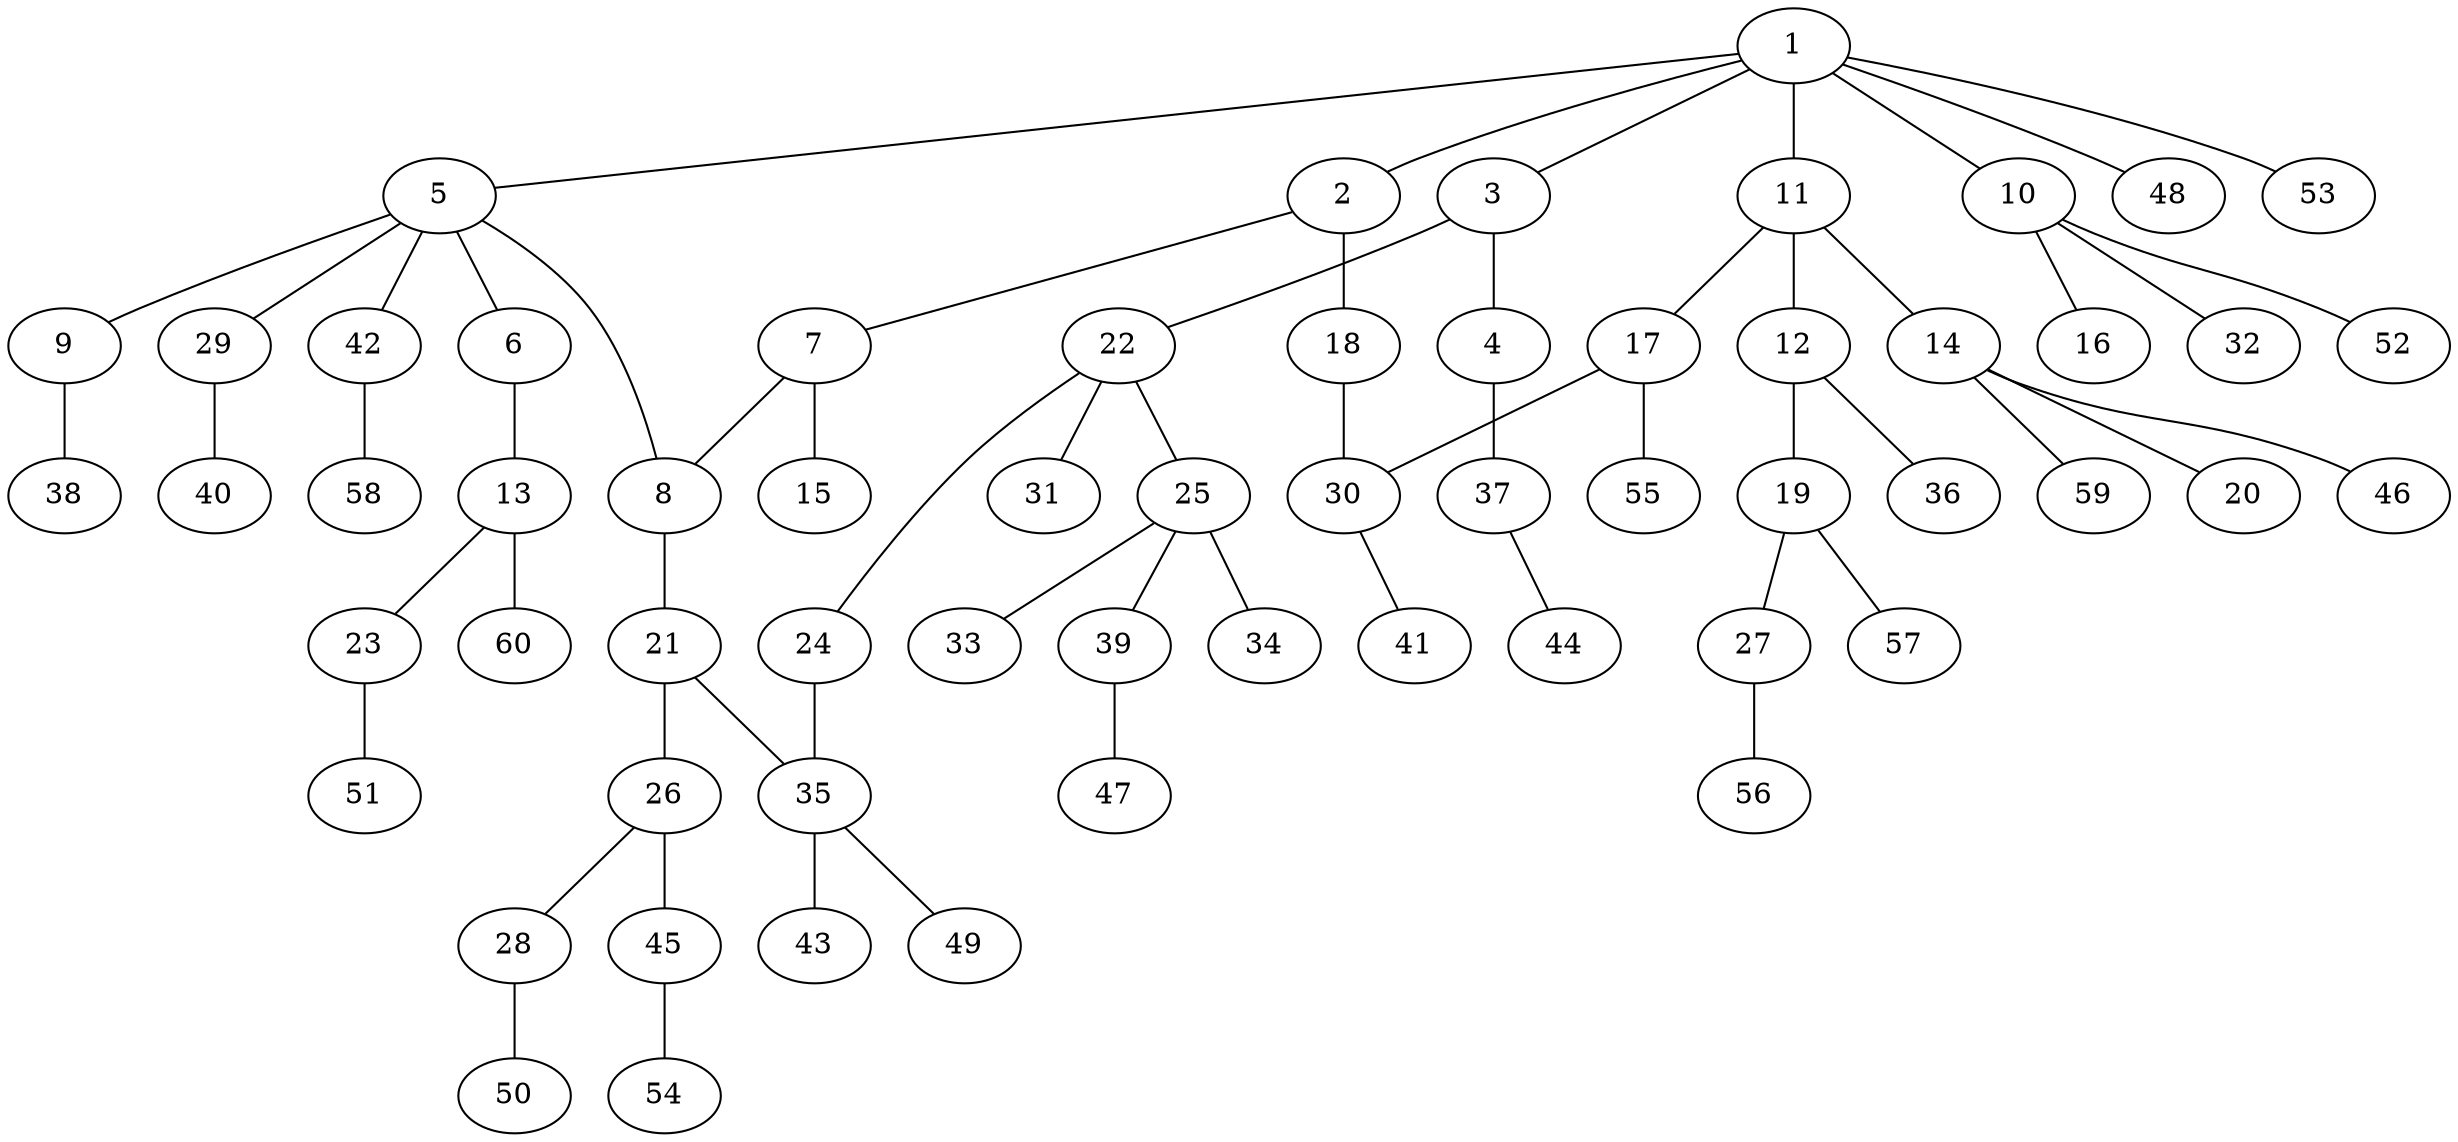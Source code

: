 graph graphname {1--2
1--3
1--5
1--10
1--11
1--48
1--53
2--7
2--18
3--4
3--22
4--37
5--6
5--8
5--9
5--29
5--42
6--13
7--8
7--15
8--21
9--38
10--16
10--32
10--52
11--12
11--14
11--17
12--19
12--36
13--23
13--60
14--20
14--46
14--59
17--30
17--55
18--30
19--27
19--57
21--26
21--35
22--24
22--25
22--31
23--51
24--35
25--33
25--34
25--39
26--28
26--45
27--56
28--50
29--40
30--41
35--43
35--49
37--44
39--47
42--58
45--54
}